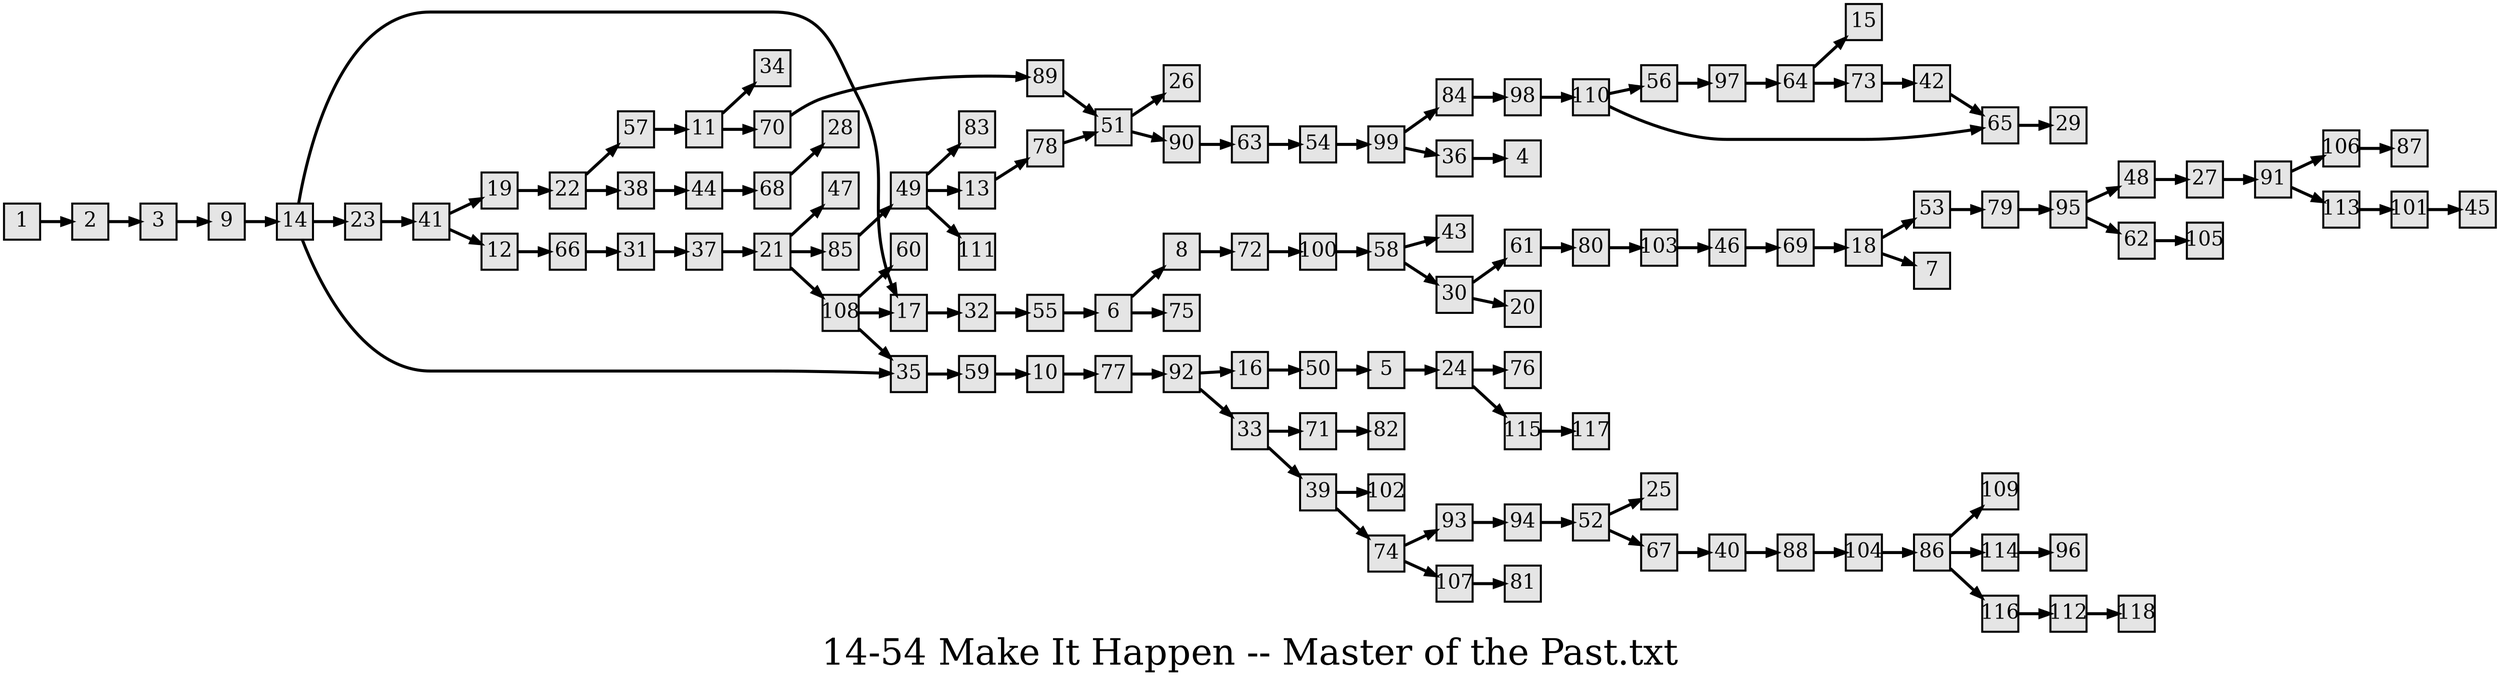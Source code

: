 digraph g{
  graph [ label="14-54 Make It Happen -- Master of the Past.txt" rankdir=LR, ordering=out, fontsize=36, nodesep="0.35", ranksep="0.45"];
  node  [shape=rect, penwidth=2, fontsize=20, style=filled, fillcolor=grey90, margin="0,0", labelfloat=true, regular=true, fixedsize=true];
  edge  [labelfloat=true, penwidth=3, fontsize=12];
  1 -> 2;
  2 -> 3;
  3 -> 9;
  4;
  5 -> 24;
  6 -> 8;
  6 -> 75;
  7;
  8 -> 72;
  9 -> 14;
  10 -> 77;
  11 -> 34;
  11 -> 70;
  12 -> 66;
  13 -> 78;
  14 -> 17;
  14 -> 23;
  14 -> 35;
  15;
  16 -> 50;
  17 -> 32;
  18 -> 53;
  18 -> 7;
  19 -> 22;
  20;
  21 -> 47;
  21 -> 85;
  21 -> 108;
  22 -> 57;
  22 -> 38;
  23 -> 41;
  24 -> 76;
  24 -> 115;
  25;
  26;
  27 -> 91;
  28;
  29;
  30 -> 61;
  30 -> 20;
  31 -> 37;
  32 -> 55;
  33 -> 71;
  33 -> 39;
  34;
  35 -> 59;
  36 -> 4;
  37 -> 21;
  38 -> 44;
  39 -> 102;
  39 -> 74;
  40 -> 88;
  41 -> 19;
  41 -> 12;
  42 -> 65;
  43;
  44 -> 68;
  45;
  46 -> 69;
  47;
  48 -> 27;
  49 -> 83;
  49 -> 13;
  49 -> 111;
  50 -> 5;
  51 -> 26;
  51 -> 90;
  52 -> 25;
  52 -> 67;
  53 -> 79;
  54 -> 99;
  55 -> 6;
  56 -> 97;
  57 -> 11;
  58 -> 43;
  58 -> 30;
  59 -> 10;
  60;
  61 -> 80;
  62 -> 105;
  63 -> 54;
  64 -> 73;
  64 -> 15;
  65 -> 29;
  66 -> 31;
  67 -> 40;
  68 -> 28;
  69 -> 18;
  70 -> 89;
  71 -> 82;
  72 -> 100;
  73 -> 42;
  74 -> 93;
  74 -> 107;
  75;
  76;
  77 -> 92;
  78 -> 51;
  79 -> 95;
  80 -> 103;
  81;
  82;
  83;
  84 -> 98;
  85 -> 49;
  86 -> 109;
  86 -> 114;
  86 -> 116;
  87;
  88 -> 104;
  89 -> 51;
  90 -> 63;
  91 -> 106;
  91 -> 113;
  92 -> 16;
  92 -> 33;
  93 -> 94;
  94 -> 52;
  95 -> 48;
  95 -> 62;
  96;
  97 -> 64;
  98 -> 110;
  99 -> 84;
  99 -> 36;
  100 -> 58;
  101 -> 45;
  102;
  103 -> 46;
  104 -> 86;
  105;
  106 -> 87;
  107 -> 81;
  108 -> 60;
  108 -> 17;
  108 -> 35;
  109;
  110 -> 56;
  110 -> 65;
  111;
  112 -> 118;
  113 -> 101;
  114 -> 96;
  115 -> 117;
  116 -> 112;
  117;
  118;
}


